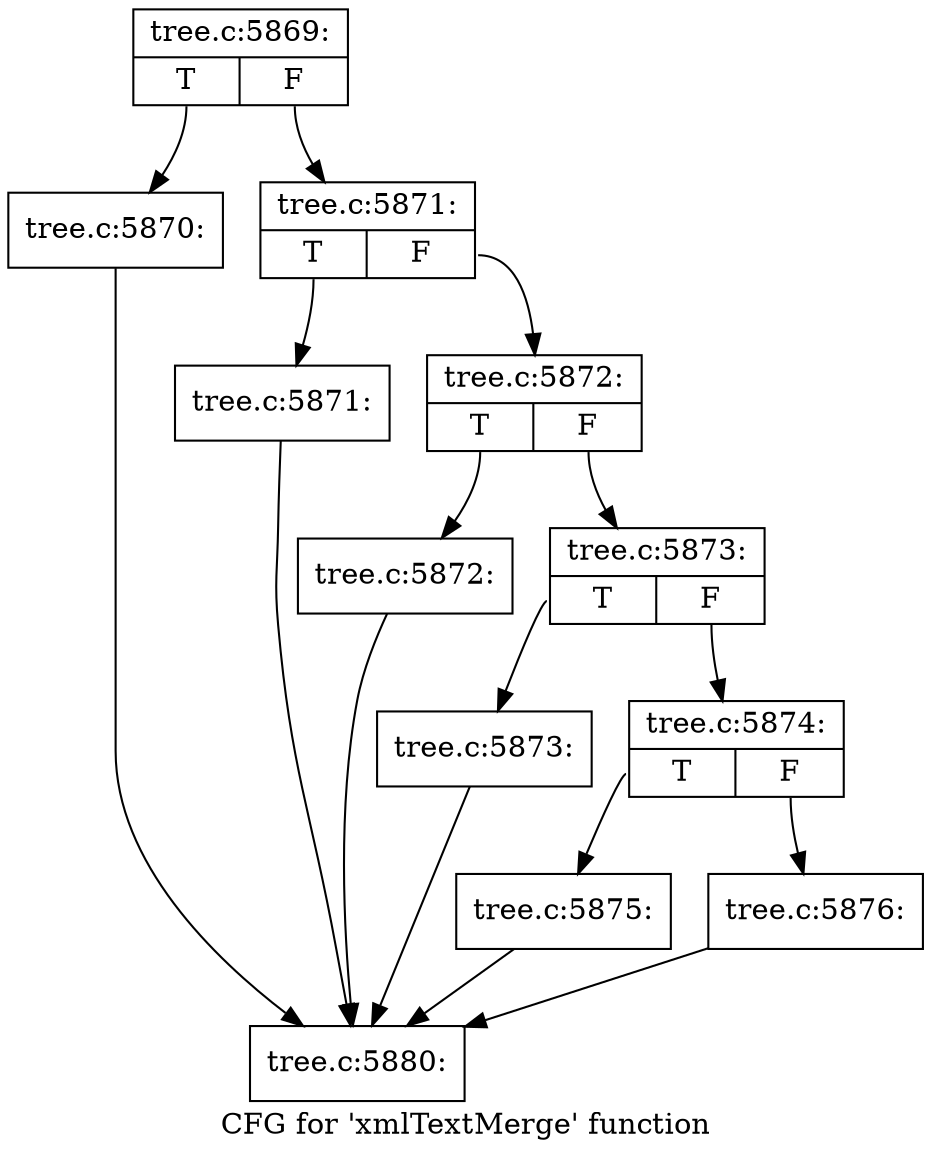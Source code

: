 digraph "CFG for 'xmlTextMerge' function" {
	label="CFG for 'xmlTextMerge' function";

	Node0x43d52c0 [shape=record,label="{tree.c:5869:|{<s0>T|<s1>F}}"];
	Node0x43d52c0:s0 -> Node0x43d5010;
	Node0x43d52c0:s1 -> Node0x43d5060;
	Node0x43d5010 [shape=record,label="{tree.c:5870:}"];
	Node0x43d5010 -> Node0x43d6490;
	Node0x43d5060 [shape=record,label="{tree.c:5871:|{<s0>T|<s1>F}}"];
	Node0x43d5060:s0 -> Node0x43d7060;
	Node0x43d5060:s1 -> Node0x43d70b0;
	Node0x43d7060 [shape=record,label="{tree.c:5871:}"];
	Node0x43d7060 -> Node0x43d6490;
	Node0x43d70b0 [shape=record,label="{tree.c:5872:|{<s0>T|<s1>F}}"];
	Node0x43d70b0:s0 -> Node0x43d75a0;
	Node0x43d70b0:s1 -> Node0x43d75f0;
	Node0x43d75a0 [shape=record,label="{tree.c:5872:}"];
	Node0x43d75a0 -> Node0x43d6490;
	Node0x43d75f0 [shape=record,label="{tree.c:5873:|{<s0>T|<s1>F}}"];
	Node0x43d75f0:s0 -> Node0x43d7c10;
	Node0x43d75f0:s1 -> Node0x43d7c60;
	Node0x43d7c10 [shape=record,label="{tree.c:5873:}"];
	Node0x43d7c10 -> Node0x43d6490;
	Node0x43d7c60 [shape=record,label="{tree.c:5874:|{<s0>T|<s1>F}}"];
	Node0x43d7c60:s0 -> Node0x43d8280;
	Node0x43d7c60:s1 -> Node0x43d82d0;
	Node0x43d8280 [shape=record,label="{tree.c:5875:}"];
	Node0x43d8280 -> Node0x43d6490;
	Node0x43d82d0 [shape=record,label="{tree.c:5876:}"];
	Node0x43d82d0 -> Node0x43d6490;
	Node0x43d6490 [shape=record,label="{tree.c:5880:}"];
}
